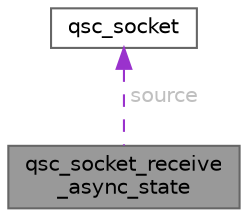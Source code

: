 digraph "qsc_socket_receive_async_state"
{
 // LATEX_PDF_SIZE
  bgcolor="transparent";
  edge [fontname=Helvetica,fontsize=10,labelfontname=Helvetica,labelfontsize=10];
  node [fontname=Helvetica,fontsize=10,shape=box,height=0.2,width=0.4];
  Node1 [id="Node000001",label="qsc_socket_receive\l_async_state",height=0.2,width=0.4,color="gray40", fillcolor="grey60", style="filled", fontcolor="black",tooltip="The socket async receive state structure. The structure contains pointers to the originating socket,..."];
  Node2 -> Node1 [id="edge2_Node000001_Node000002",dir="back",color="darkorchid3",style="dashed",tooltip=" ",label=" source",fontcolor="grey" ];
  Node2 [id="Node000002",label="qsc_socket",height=0.2,width=0.4,color="gray40", fillcolor="white", style="filled",URL="$structqsc__socket.html",tooltip="The socket instance structure."];
}
